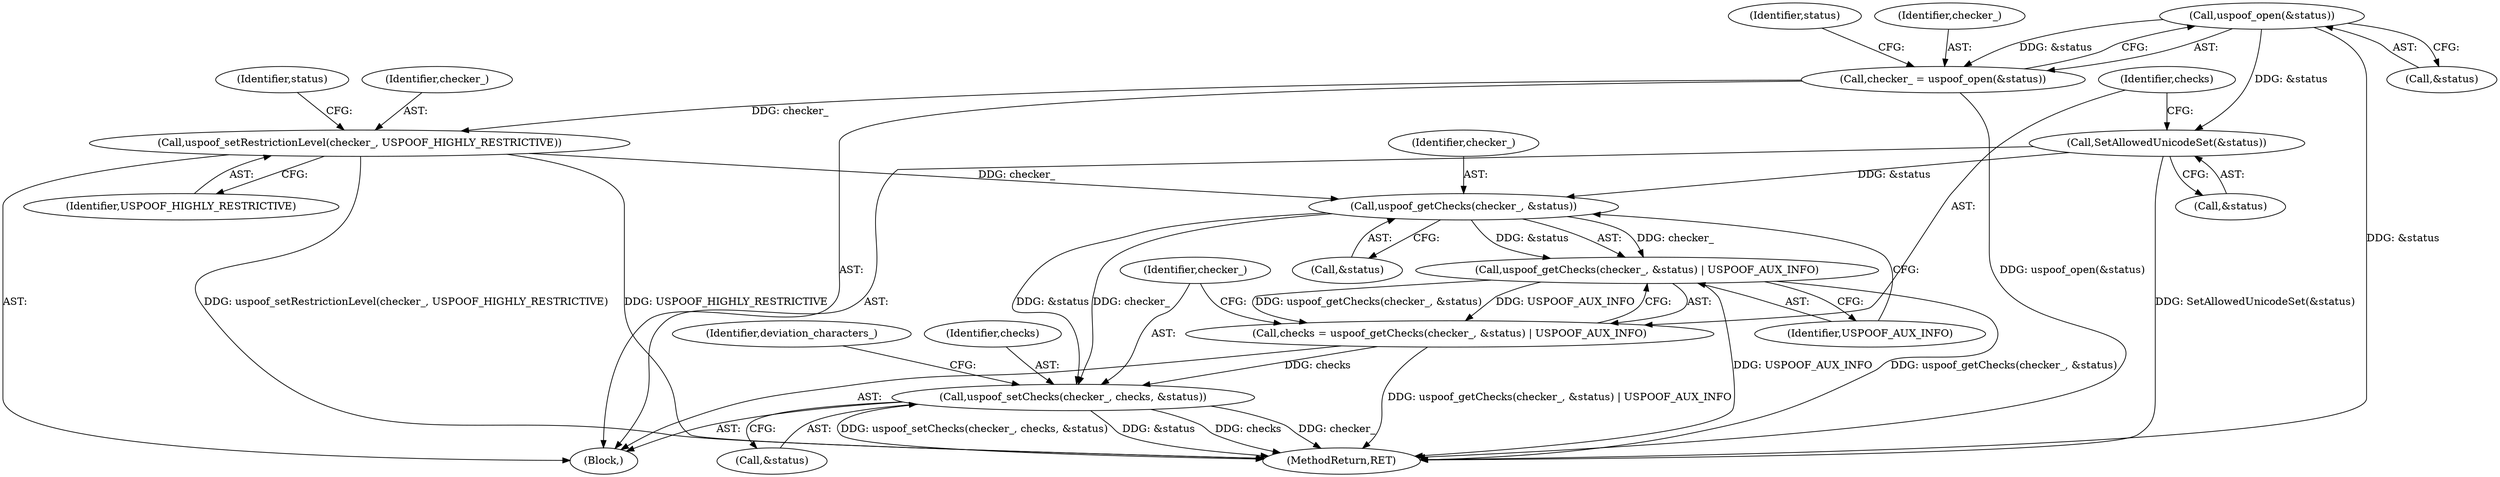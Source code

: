 digraph "0_Chrome_f8bc31acf099873ebc623e92908477f2e99c17f6@API" {
"1000114" [label="(Call,uspoof_open(&status))"];
"1000112" [label="(Call,checker_ = uspoof_open(&status))"];
"1000125" [label="(Call,uspoof_setRestrictionLevel(checker_, USPOOF_HIGHLY_RESTRICTIVE))"];
"1000135" [label="(Call,uspoof_getChecks(checker_, &status))"];
"1000134" [label="(Call,uspoof_getChecks(checker_, &status) | USPOOF_AUX_INFO)"];
"1000132" [label="(Call,checks = uspoof_getChecks(checker_, &status) | USPOOF_AUX_INFO)"];
"1000140" [label="(Call,uspoof_setChecks(checker_, checks, &status))"];
"1000128" [label="(Call,SetAllowedUnicodeSet(&status))"];
"1000119" [label="(Identifier,status)"];
"1000135" [label="(Call,uspoof_getChecks(checker_, &status))"];
"1000224" [label="(MethodReturn,RET)"];
"1000129" [label="(Call,&status)"];
"1000128" [label="(Call,SetAllowedUnicodeSet(&status))"];
"1000146" [label="(Identifier,deviation_characters_)"];
"1000115" [label="(Call,&status)"];
"1000142" [label="(Identifier,checks)"];
"1000127" [label="(Identifier,USPOOF_HIGHLY_RESTRICTIVE)"];
"1000132" [label="(Call,checks = uspoof_getChecks(checker_, &status) | USPOOF_AUX_INFO)"];
"1000130" [label="(Identifier,status)"];
"1000136" [label="(Identifier,checker_)"];
"1000107" [label="(Block,)"];
"1000125" [label="(Call,uspoof_setRestrictionLevel(checker_, USPOOF_HIGHLY_RESTRICTIVE))"];
"1000140" [label="(Call,uspoof_setChecks(checker_, checks, &status))"];
"1000143" [label="(Call,&status)"];
"1000134" [label="(Call,uspoof_getChecks(checker_, &status) | USPOOF_AUX_INFO)"];
"1000133" [label="(Identifier,checks)"];
"1000113" [label="(Identifier,checker_)"];
"1000141" [label="(Identifier,checker_)"];
"1000112" [label="(Call,checker_ = uspoof_open(&status))"];
"1000114" [label="(Call,uspoof_open(&status))"];
"1000126" [label="(Identifier,checker_)"];
"1000139" [label="(Identifier,USPOOF_AUX_INFO)"];
"1000137" [label="(Call,&status)"];
"1000114" -> "1000112"  [label="AST: "];
"1000114" -> "1000115"  [label="CFG: "];
"1000115" -> "1000114"  [label="AST: "];
"1000112" -> "1000114"  [label="CFG: "];
"1000114" -> "1000224"  [label="DDG: &status"];
"1000114" -> "1000112"  [label="DDG: &status"];
"1000114" -> "1000128"  [label="DDG: &status"];
"1000112" -> "1000107"  [label="AST: "];
"1000113" -> "1000112"  [label="AST: "];
"1000119" -> "1000112"  [label="CFG: "];
"1000112" -> "1000224"  [label="DDG: uspoof_open(&status)"];
"1000112" -> "1000125"  [label="DDG: checker_"];
"1000125" -> "1000107"  [label="AST: "];
"1000125" -> "1000127"  [label="CFG: "];
"1000126" -> "1000125"  [label="AST: "];
"1000127" -> "1000125"  [label="AST: "];
"1000130" -> "1000125"  [label="CFG: "];
"1000125" -> "1000224"  [label="DDG: uspoof_setRestrictionLevel(checker_, USPOOF_HIGHLY_RESTRICTIVE)"];
"1000125" -> "1000224"  [label="DDG: USPOOF_HIGHLY_RESTRICTIVE"];
"1000125" -> "1000135"  [label="DDG: checker_"];
"1000135" -> "1000134"  [label="AST: "];
"1000135" -> "1000137"  [label="CFG: "];
"1000136" -> "1000135"  [label="AST: "];
"1000137" -> "1000135"  [label="AST: "];
"1000139" -> "1000135"  [label="CFG: "];
"1000135" -> "1000134"  [label="DDG: checker_"];
"1000135" -> "1000134"  [label="DDG: &status"];
"1000128" -> "1000135"  [label="DDG: &status"];
"1000135" -> "1000140"  [label="DDG: checker_"];
"1000135" -> "1000140"  [label="DDG: &status"];
"1000134" -> "1000132"  [label="AST: "];
"1000134" -> "1000139"  [label="CFG: "];
"1000139" -> "1000134"  [label="AST: "];
"1000132" -> "1000134"  [label="CFG: "];
"1000134" -> "1000224"  [label="DDG: USPOOF_AUX_INFO"];
"1000134" -> "1000224"  [label="DDG: uspoof_getChecks(checker_, &status)"];
"1000134" -> "1000132"  [label="DDG: uspoof_getChecks(checker_, &status)"];
"1000134" -> "1000132"  [label="DDG: USPOOF_AUX_INFO"];
"1000132" -> "1000107"  [label="AST: "];
"1000133" -> "1000132"  [label="AST: "];
"1000141" -> "1000132"  [label="CFG: "];
"1000132" -> "1000224"  [label="DDG: uspoof_getChecks(checker_, &status) | USPOOF_AUX_INFO"];
"1000132" -> "1000140"  [label="DDG: checks"];
"1000140" -> "1000107"  [label="AST: "];
"1000140" -> "1000143"  [label="CFG: "];
"1000141" -> "1000140"  [label="AST: "];
"1000142" -> "1000140"  [label="AST: "];
"1000143" -> "1000140"  [label="AST: "];
"1000146" -> "1000140"  [label="CFG: "];
"1000140" -> "1000224"  [label="DDG: checks"];
"1000140" -> "1000224"  [label="DDG: checker_"];
"1000140" -> "1000224"  [label="DDG: uspoof_setChecks(checker_, checks, &status)"];
"1000140" -> "1000224"  [label="DDG: &status"];
"1000128" -> "1000107"  [label="AST: "];
"1000128" -> "1000129"  [label="CFG: "];
"1000129" -> "1000128"  [label="AST: "];
"1000133" -> "1000128"  [label="CFG: "];
"1000128" -> "1000224"  [label="DDG: SetAllowedUnicodeSet(&status)"];
}
